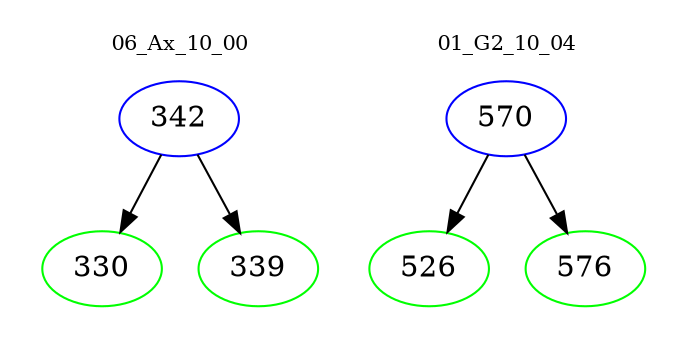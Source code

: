 digraph{
subgraph cluster_0 {
color = white
label = "06_Ax_10_00";
fontsize=10;
T0_342 [label="342", color="blue"]
T0_342 -> T0_330 [color="black"]
T0_330 [label="330", color="green"]
T0_342 -> T0_339 [color="black"]
T0_339 [label="339", color="green"]
}
subgraph cluster_1 {
color = white
label = "01_G2_10_04";
fontsize=10;
T1_570 [label="570", color="blue"]
T1_570 -> T1_526 [color="black"]
T1_526 [label="526", color="green"]
T1_570 -> T1_576 [color="black"]
T1_576 [label="576", color="green"]
}
}
